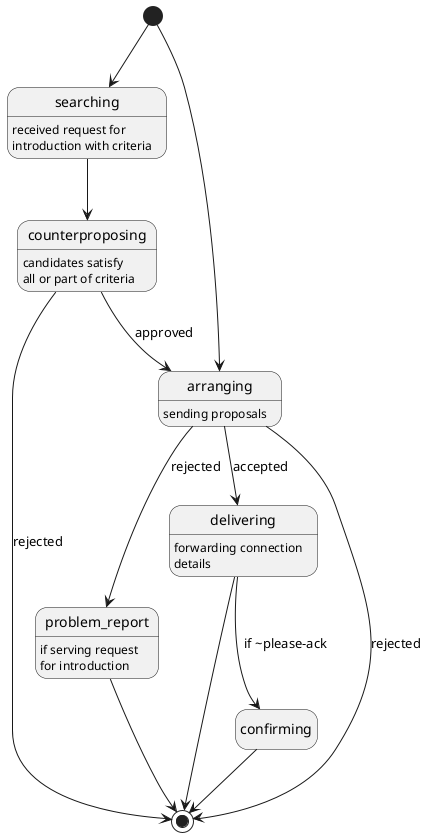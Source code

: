 @startuml
hide empty description
[*] --> searching
searching : received request for
searching : introduction with criteria
searching --> counterproposing
counterproposing : candidates satisfy
counterproposing : all or part of criteria
counterproposing --> arranging : approved
counterproposing --> [*] : rejected
[*] --> arranging
arranging : sending proposals
arranging --> [*] : rejected
arranging --> problem_report : rejected
problem_report : if serving request
problem_report : for introduction
problem_report --> [*]
arranging --> delivering : accepted
delivering : forwarding connection
delivering : details
delivering --> [*]
delivering --> confirming : if ~please-ack
confirming --> [*]
@enduml
